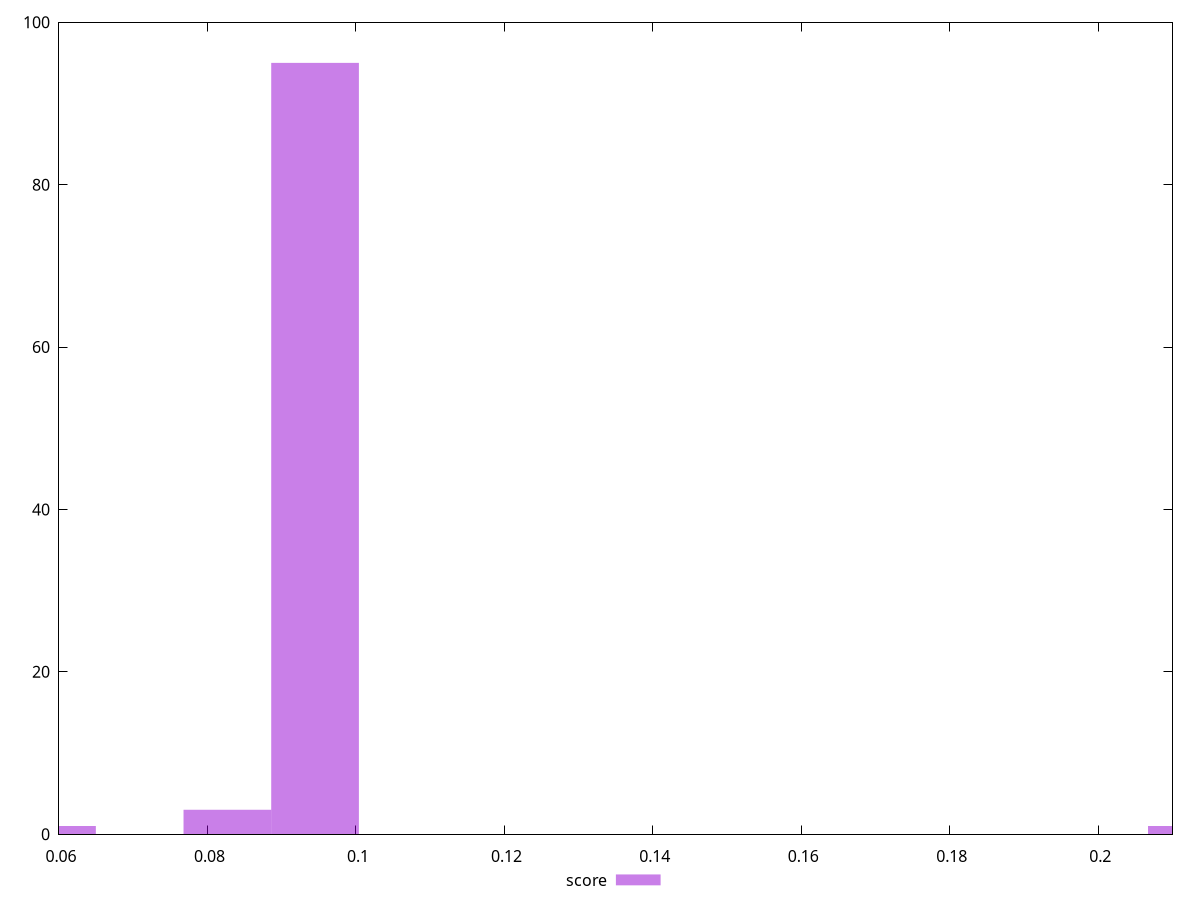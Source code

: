 reset

$score <<EOF
0.08268094553343684 3
0.05905781823816917 1
0.09449250918107067 95
0.21260814565740901 1
EOF

set key outside below
set boxwidth 0.011811563647633834
set xrange [0.06:0.21]
set yrange [0:100]
set trange [0:100]
set style fill transparent solid 0.5 noborder
set terminal svg size 640, 490 enhanced background rgb 'white'
set output "report_00017_2021-02-10T15-08-03.406Z/interactive/samples/pages/score/histogram.svg"

plot $score title "score" with boxes

reset
